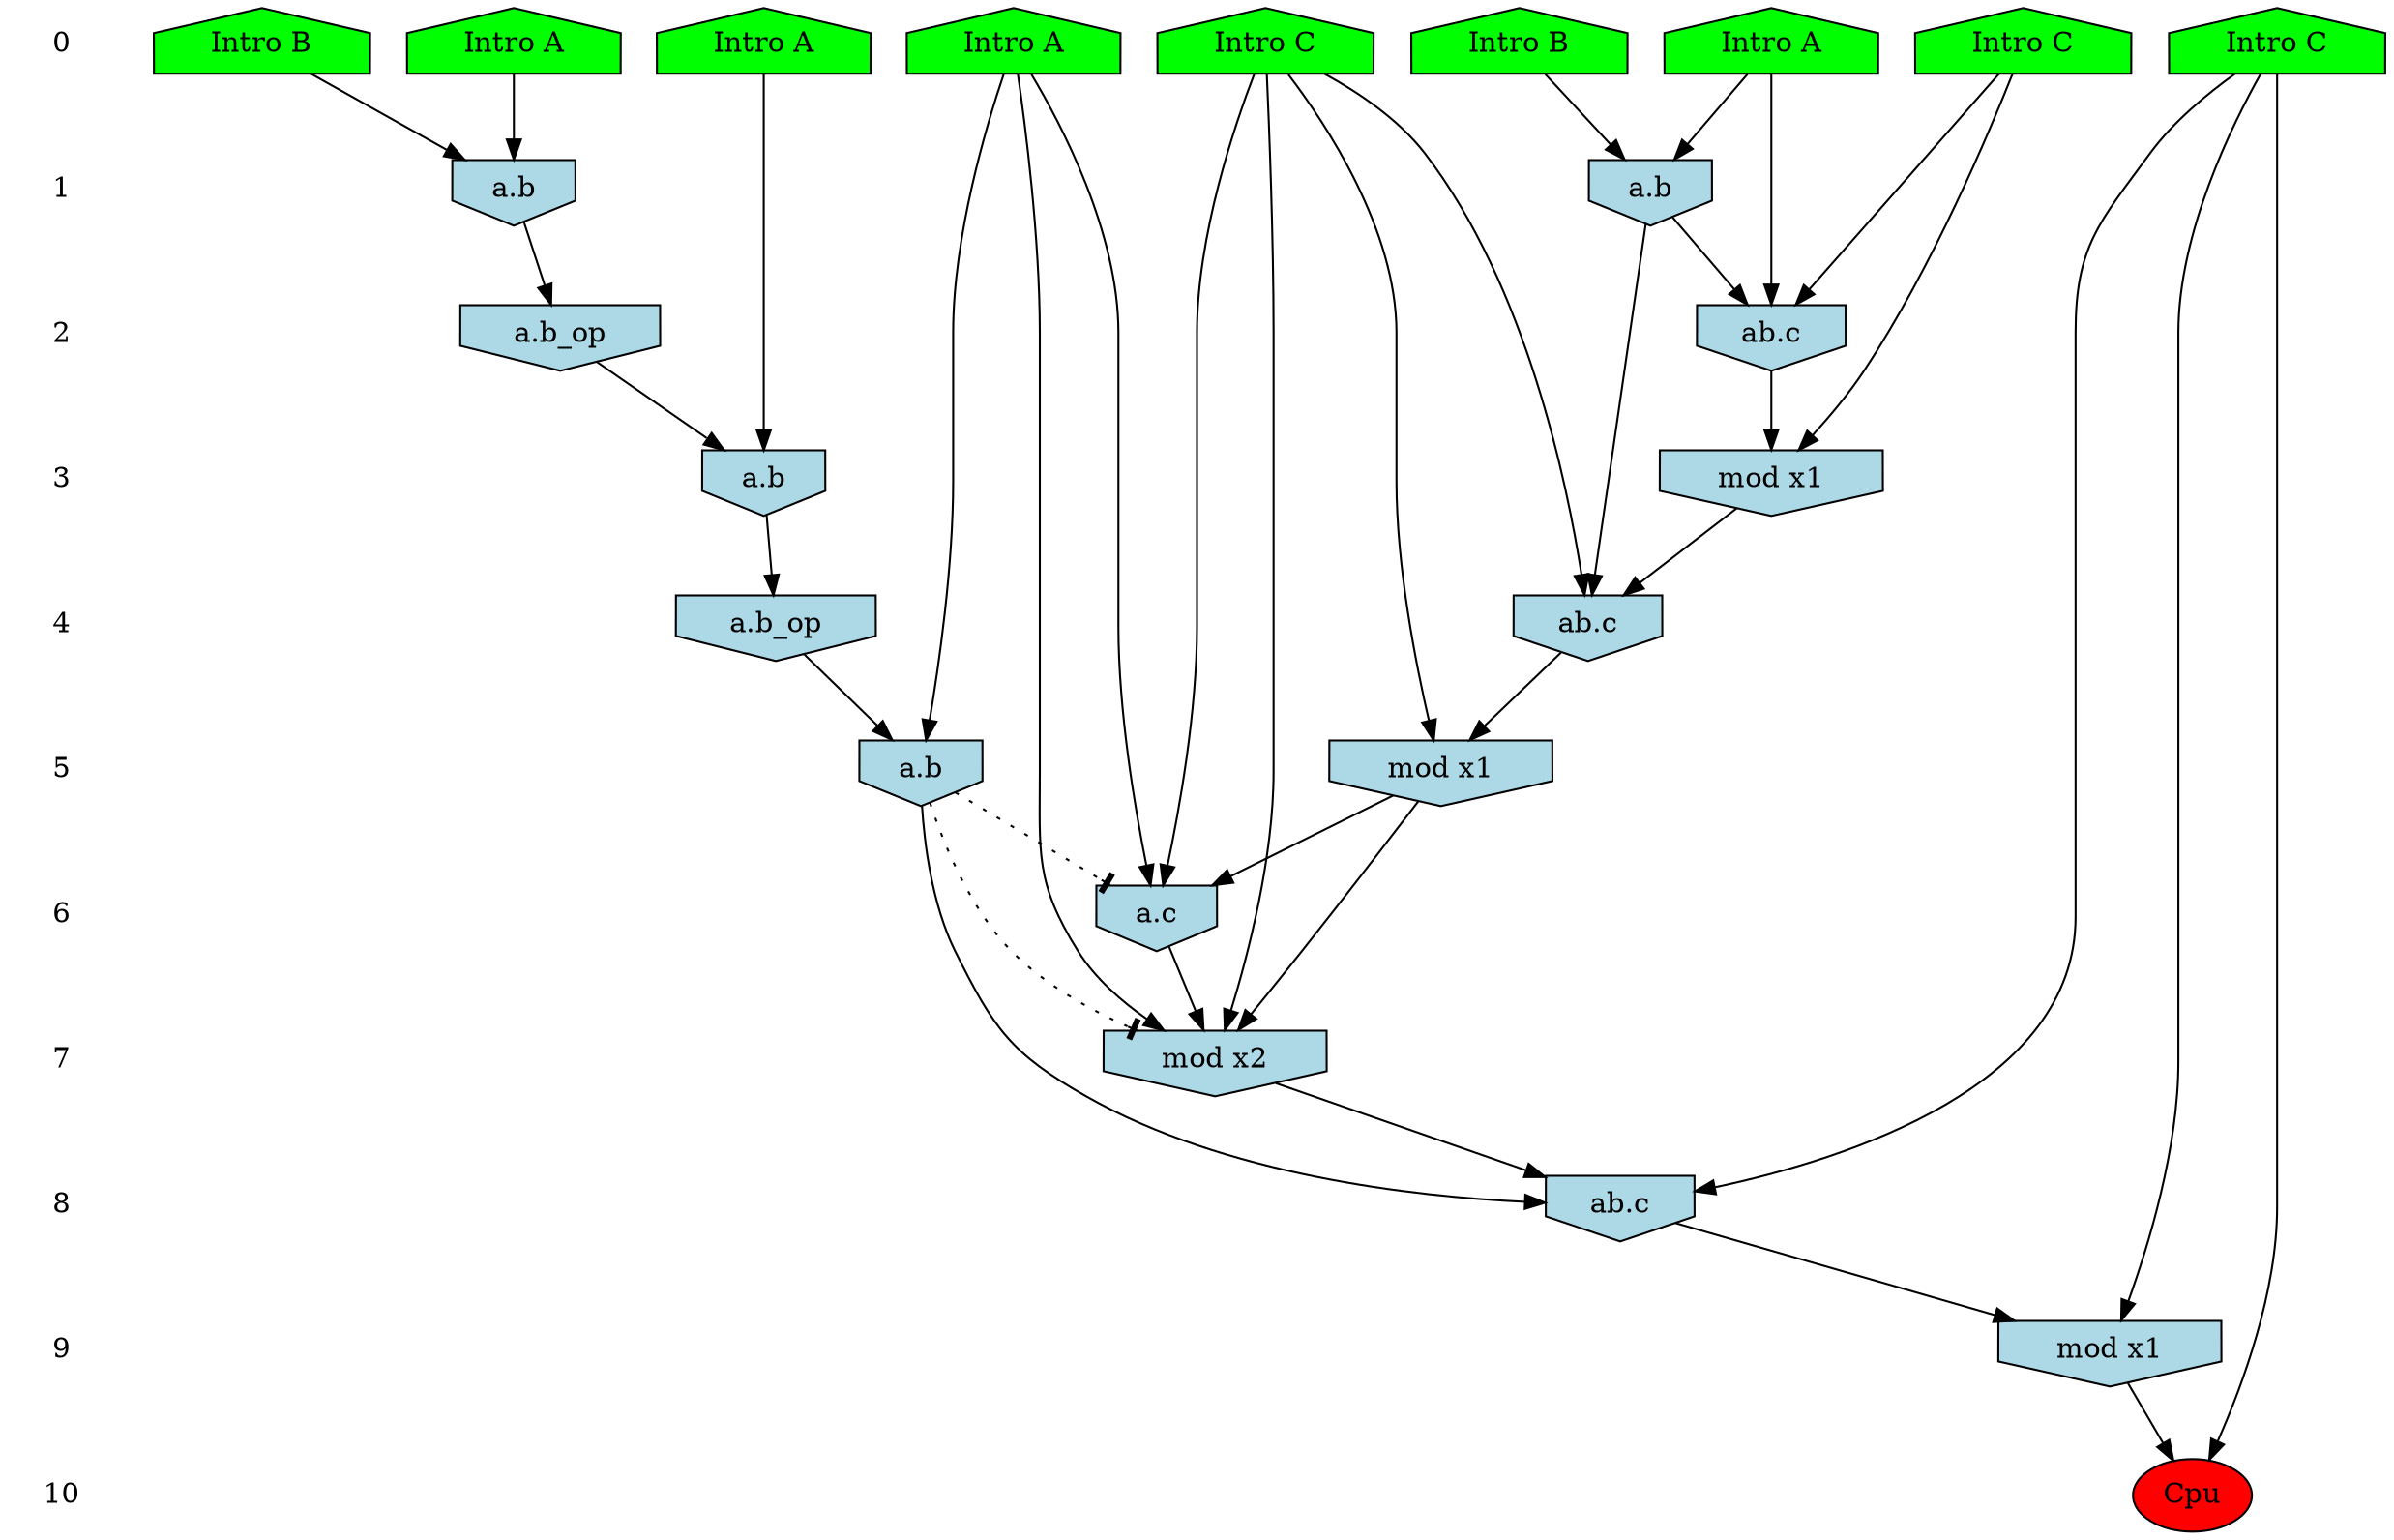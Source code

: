 /* Compression of 2 causal flows obtained in average at 1.671818E+01 t.u */
/* Compressed causal flows were: [2614;3155] */
digraph G{
 ranksep=.5 ; 
{ rank = same ; "0" [shape=plaintext] ; node_1 [label ="Intro A", shape=house, style=filled, fillcolor=green] ;
node_2 [label ="Intro A", shape=house, style=filled, fillcolor=green] ;
node_3 [label ="Intro B", shape=house, style=filled, fillcolor=green] ;
node_4 [label ="Intro A", shape=house, style=filled, fillcolor=green] ;
node_5 [label ="Intro A", shape=house, style=filled, fillcolor=green] ;
node_6 [label ="Intro B", shape=house, style=filled, fillcolor=green] ;
node_7 [label ="Intro C", shape=house, style=filled, fillcolor=green] ;
node_8 [label ="Intro C", shape=house, style=filled, fillcolor=green] ;
node_9 [label ="Intro C", shape=house, style=filled, fillcolor=green] ;
}
{ rank = same ; "1" [shape=plaintext] ; node_10 [label="a.b", shape=invhouse, style=filled, fillcolor = lightblue] ;
node_15 [label="a.b", shape=invhouse, style=filled, fillcolor = lightblue] ;
}
{ rank = same ; "2" [shape=plaintext] ; node_11 [label="ab.c", shape=invhouse, style=filled, fillcolor = lightblue] ;
node_16 [label="a.b_op", shape=invhouse, style=filled, fillcolor = lightblue] ;
}
{ rank = same ; "3" [shape=plaintext] ; node_12 [label="mod x1", shape=invhouse, style=filled, fillcolor = lightblue] ;
node_19 [label="a.b", shape=invhouse, style=filled, fillcolor = lightblue] ;
}
{ rank = same ; "4" [shape=plaintext] ; node_13 [label="ab.c", shape=invhouse, style=filled, fillcolor = lightblue] ;
node_20 [label="a.b_op", shape=invhouse, style=filled, fillcolor = lightblue] ;
}
{ rank = same ; "5" [shape=plaintext] ; node_14 [label="mod x1", shape=invhouse, style=filled, fillcolor = lightblue] ;
node_21 [label="a.b", shape=invhouse, style=filled, fillcolor = lightblue] ;
}
{ rank = same ; "6" [shape=plaintext] ; node_17 [label="a.c", shape=invhouse, style=filled, fillcolor = lightblue] ;
}
{ rank = same ; "7" [shape=plaintext] ; node_18 [label="mod x2", shape=invhouse, style=filled, fillcolor = lightblue] ;
}
{ rank = same ; "8" [shape=plaintext] ; node_22 [label="ab.c", shape=invhouse, style=filled, fillcolor = lightblue] ;
}
{ rank = same ; "9" [shape=plaintext] ; node_23 [label="mod x1", shape=invhouse, style=filled, fillcolor = lightblue] ;
}
{ rank = same ; "10" [shape=plaintext] ; node_24 [label ="Cpu", style=filled, fillcolor=red] ;
}
"0" -> "1" [style="invis"]; 
"1" -> "2" [style="invis"]; 
"2" -> "3" [style="invis"]; 
"3" -> "4" [style="invis"]; 
"4" -> "5" [style="invis"]; 
"5" -> "6" [style="invis"]; 
"6" -> "7" [style="invis"]; 
"7" -> "8" [style="invis"]; 
"8" -> "9" [style="invis"]; 
"9" -> "10" [style="invis"]; 
node_1 -> node_10
node_3 -> node_10
node_1 -> node_11
node_9 -> node_11
node_10 -> node_11
node_9 -> node_12
node_11 -> node_12
node_7 -> node_13
node_10 -> node_13
node_12 -> node_13
node_7 -> node_14
node_13 -> node_14
node_5 -> node_15
node_6 -> node_15
node_15 -> node_16
node_4 -> node_17
node_7 -> node_17
node_14 -> node_17
node_4 -> node_18
node_7 -> node_18
node_14 -> node_18
node_17 -> node_18
node_2 -> node_19
node_16 -> node_19
node_19 -> node_20
node_4 -> node_21
node_20 -> node_21
node_8 -> node_22
node_18 -> node_22
node_21 -> node_22
node_8 -> node_23
node_22 -> node_23
node_8 -> node_24
node_23 -> node_24
node_21 -> node_18 [style=dotted, arrowhead = tee] 
node_21 -> node_17 [style=dotted, arrowhead = tee] 
}
/*
 Dot generation time: 0.000101
*/